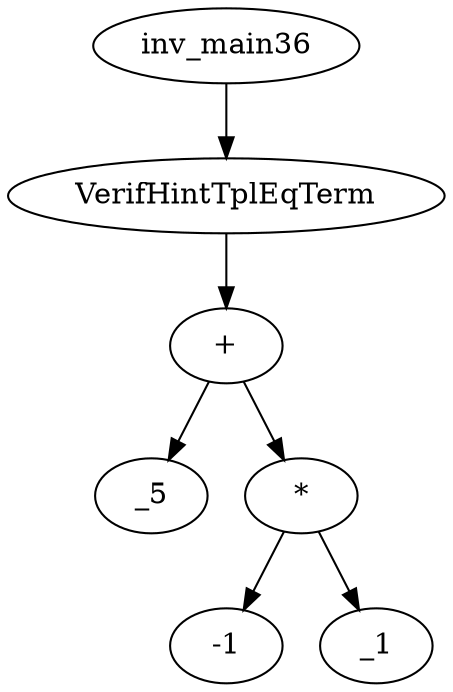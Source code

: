 digraph dag {
0 [label="inv_main36"];
1 [label="VerifHintTplEqTerm"];
2 [label="+"];
3 [label="_5"];
4 [label="*"];
5 [label="-1"];
6 [label="_1"];
0->1
1->2
2->4
2 -> 3
4->6
4 -> 5
}
